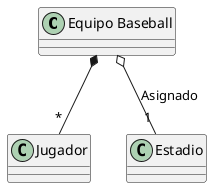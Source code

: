 @startuml Estadio
"Equipo Baseball" *-- "*" Jugador
"Equipo Baseball" o-- "1"Estadio :Asignado
@enduml